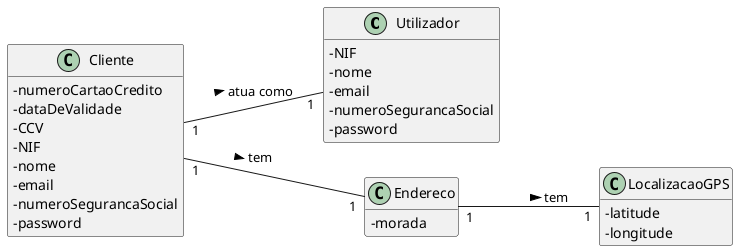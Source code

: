 @startuml
skinparam classAttributeIconSize 0
hide methods
left to right direction

class Utilizador {
  -NIF
  -nome
  -email
  -numeroSegurancaSocial
  -password
}

class Endereco {
  -morada
}

class LocalizacaoGPS {
  -latitude
  -longitude
}

class Cliente {
  -numeroCartaoCredito
  -dataDeValidade
  -CCV
  -NIF
  -nome
  -email
  -numeroSegurancaSocial
  -password
}

Endereco "1" -- "1" LocalizacaoGPS: tem >
Cliente "1" -- "1" Endereco: tem >
Cliente "1" -- "1" Utilizador: atua como >

@enduml